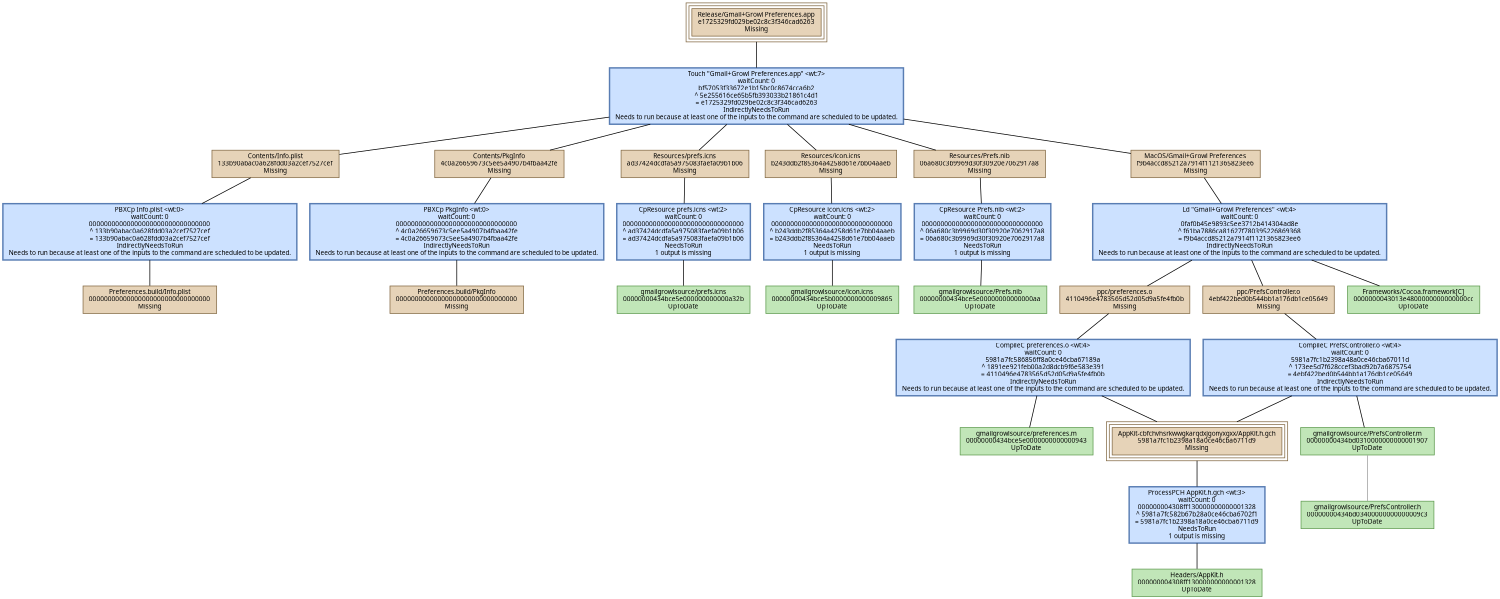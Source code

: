 digraph Preferences {
   size = "10.000000,8.500000";
   concentrate = false;

   node [ shape = box, style = filled, color = "0.3 0.5 0.6", fillcolor = "0.3 0.2 0.9", fontname = "Monaco", fontsize = "9" ];
   n00001 [ label = "Release/Gmail+Growl Preferences.app\ne1725329fd029be02c8c3f346cad6263\nMissing", color = "0.1 0.5 0.5", fillcolor = "0.1 0.2 0.9", peripheries = 3 ];
   n00002 [ label = "Contents/Info.plist\n133b90abac0a628fdd03a2cef7527cef\nMissing", color = "0.1 0.5 0.5", fillcolor = "0.1 0.2 0.9" ];
   n00003 [ label = "Preferences.build/Info.plist\n00000000000000000000000000000000\nMissing", color = "0.1 0.5 0.5", fillcolor = "0.1 0.2 0.9" ];
   n00004 [ label = "Contents/PkgInfo\n4c0a26659673c5ee5a4907b4fbaa42fe\nMissing", color = "0.1 0.5 0.5", fillcolor = "0.1 0.2 0.9" ];
   n00005 [ label = "Preferences.build/PkgInfo\n00000000000000000000000000000000\nMissing", color = "0.1 0.5 0.5", fillcolor = "0.1 0.2 0.9" ];
   n00006 [ label = "Resources/prefs.icns\nad37424dcdfa5a975083faefa09b1b06\nMissing", color = "0.1 0.5 0.5", fillcolor = "0.1 0.2 0.9" ];
   n00007 [ label = "gmailgrowlsource/prefs.icns\n00000000434bce5e000000000000a32b\nUpToDate" ];
   n00008 [ label = "Resources/icon.icns\nb243ddb2f85364a4258d61e7bb04aaeb\nMissing", color = "0.1 0.5 0.5", fillcolor = "0.1 0.2 0.9" ];
   n00009 [ label = "gmailgrowlsource/icon.icns\n00000000434bce5b0000000000009865\nUpToDate" ];
   n00010 [ label = "Resources/Prefs.nib\n06a680c3b9969d30f30920e7062917a8\nMissing", color = "0.1 0.5 0.5", fillcolor = "0.1 0.2 0.9" ];
   n00011 [ label = "gmailgrowlsource/Prefs.nib\n00000000434bce5e00000000000000aa\nUpToDate" ];
   n00012 [ label = "ppc/preferences.o\n4110496e4783565d52d05d9a5fe4fb0b\nMissing", color = "0.1 0.5 0.5", fillcolor = "0.1 0.2 0.9" ];
   n00013 [ label = "Headers/AppKit.h\n000000004308ff130000000000001328\nUpToDate" ];
   n00014 [ label = "AppKit-cbfchvhsrkwwgkarqdxjgonyxgxx/AppKit.h.gch\n5981a7fc1b2398a18a0ce46cba6711d9\nMissing", color = "0.1 0.5 0.5", fillcolor = "0.1 0.2 0.9", peripheries = 3 ];
   n00015 [ label = "gmailgrowlsource/preferences.m\n00000000434bce5e0000000000000943\nUpToDate" ];
   n00016 [ label = "ppc/PrefsController.o\n4ebf422bed0b544bb1a176db1ce05649\nMissing", color = "0.1 0.5 0.5", fillcolor = "0.1 0.2 0.9" ];
   n00017 [ label = "gmailgrowlsource/PrefsController.m\n00000000434bd0310000000000001907\nUpToDate" ];
   n00018 [ label = "MacOS/Gmail+Growl Preferences\nf9b4accd85212a7914f1121365823ee6\nMissing", color = "0.1 0.5 0.5", fillcolor = "0.1 0.2 0.9" ];
   n00019 [ label = "Frameworks/Cocoa.framework[C]\n0000000043013e4800000000000000cc\nUpToDate" ];
   n00020 [ label = "gmailgrowlsource/PrefsController.h\n00000000434bd03400000000000009c3\nUpToDate" ];

   node [ shape = box, style = "filled,bold", color = "0.7 0.5 0.7", fillcolor = "0.7 0.2 1.0", fontname = "Monaco", fontsize = "9" ];
   c00001 [ label = "PBXCp Info.plist <wt:0>\nwaitCount: 0\n00000000000000000000000000000000\n^ 133b90abac0a628fdd03a2cef7527cef\n= 133b90abac0a628fdd03a2cef7527cef\nIndirectlyNeedsToRun\nNeeds to run because at least one of the inputs to the command are scheduled to be updated.", color = "0.6 0.5 0.7", fillcolor = "0.6 0.2 1.0" ];
   c00002 [ label = "PBXCp PkgInfo <wt:0>\nwaitCount: 0\n00000000000000000000000000000000\n^ 4c0a26659673c5ee5a4907b4fbaa42fe\n= 4c0a26659673c5ee5a4907b4fbaa42fe\nIndirectlyNeedsToRun\nNeeds to run because at least one of the inputs to the command are scheduled to be updated.", color = "0.6 0.5 0.7", fillcolor = "0.6 0.2 1.0" ];
   c00003 [ label = "CpResource prefs.icns <wt:2>\nwaitCount: 0\n00000000000000000000000000000000\n^ ad37424dcdfa5a975083faefa09b1b06\n= ad37424dcdfa5a975083faefa09b1b06\nNeedsToRun\n1 output is missing", color = "0.6 0.5 0.7", fillcolor = "0.6 0.2 1.0" ];
   c00004 [ label = "CpResource icon.icns <wt:2>\nwaitCount: 0\n00000000000000000000000000000000\n^ b243ddb2f85364a4258d61e7bb04aaeb\n= b243ddb2f85364a4258d61e7bb04aaeb\nNeedsToRun\n1 output is missing", color = "0.6 0.5 0.7", fillcolor = "0.6 0.2 1.0" ];
   c00005 [ label = "CpResource Prefs.nib <wt:2>\nwaitCount: 0\n00000000000000000000000000000000\n^ 06a680c3b9969d30f30920e7062917a8\n= 06a680c3b9969d30f30920e7062917a8\nNeedsToRun\n1 output is missing", color = "0.6 0.5 0.7", fillcolor = "0.6 0.2 1.0" ];
   c00006 [ label = "CompileC preferences.o <wt:4>\nwaitCount: 0\n5981a7fc586856ff8a0ce46cba67189a\n^ 1891ee921feb00a2d8dcb9f6e583e391\n= 4110496e4783565d52d05d9a5fe4fb0b\nIndirectlyNeedsToRun\nNeeds to run because at least one of the inputs to the command are scheduled to be updated.", color = "0.6 0.5 0.7", fillcolor = "0.6 0.2 1.0" ];
   c00007 [ label = "ProcessPCH AppKit.h.gch <wt:3>\nwaitCount: 0\n000000004308ff130000000000001328\n^ 5981a7fc582b67b28a0ce46cba6702f1\n= 5981a7fc1b2398a18a0ce46cba6711d9\nNeedsToRun\n1 output is missing", color = "0.6 0.5 0.7", fillcolor = "0.6 0.2 1.0" ];
   c00008 [ label = "CompileC PrefsController.o <wt:4>\nwaitCount: 0\n5981a7fc1b2398a48a0ce46cba67011d\n^ 173ee5d7f628ccef3bad92b7a6875754\n= 4ebf422bed0b544bb1a176db1ce05649\nIndirectlyNeedsToRun\nNeeds to run because at least one of the inputs to the command are scheduled to be updated.", color = "0.6 0.5 0.7", fillcolor = "0.6 0.2 1.0" ];
   c00009 [ label = "Ld \"Gmail+Growl Preferences\" <wt:4>\nwaitCount: 0\n0faf0b45e9893c5ee3712b414304ad8e\n^ f61ba7886ca81627f780395226869368\n= f9b4accd85212a7914f1121365823ee6\nIndirectlyNeedsToRun\nNeeds to run because at least one of the inputs to the command are scheduled to be updated.", color = "0.6 0.5 0.7", fillcolor = "0.6 0.2 1.0" ];
   c00010 [ label = "Touch \"Gmail+Growl Preferences.app\" <wt:7>\nwaitCount: 0\nbf57053f33672e1b15bc0c8674cca6b2\n^ 5e255616ce65b5fb393033b21861c4d1\n= e1725329fd029be02c8c3f346cad6263\nIndirectlyNeedsToRun\nNeeds to run because at least one of the inputs to the command are scheduled to be updated.", color = "0.6 0.5 0.7", fillcolor = "0.6 0.2 1.0" ];

   edge [ style = solid, color = black, arrowhead = none, arrowtail = normal ];
   n00001 -> { c00010 };
   n00002 -> { c00001 };
   n00004 -> { c00002 };
   n00006 -> { c00003 };
   n00008 -> { c00004 };
   n00010 -> { c00005 };
   n00012 -> { c00006 };
   n00014 -> { c00007 };
   n00016 -> { c00008 };
   n00018 -> { c00009 };
   c00001 -> { n00003 };
   c00002 -> { n00005 n00005 };
   c00003 -> { n00007 n00007 };
   c00004 -> { n00009 n00009 };
   c00005 -> { n00011 n00011 };
   c00006 -> { n00014 n00015 };
   c00007 -> { n00013 };
   c00008 -> { n00014 n00017 };
   c00009 -> { n00012 n00016 n00019 };
   c00010 -> { n00002 n00004 n00006 n00008 n00010 n00018 };

   edge [ style = solid, color = gray60, arrowhead = none, arrowtail = normal ];
   n00017 -> { n00020 };
}
